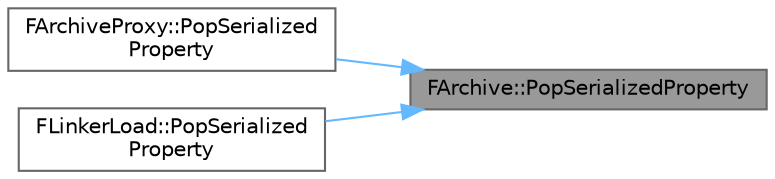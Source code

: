 digraph "FArchive::PopSerializedProperty"
{
 // INTERACTIVE_SVG=YES
 // LATEX_PDF_SIZE
  bgcolor="transparent";
  edge [fontname=Helvetica,fontsize=10,labelfontname=Helvetica,labelfontsize=10];
  node [fontname=Helvetica,fontsize=10,shape=box,height=0.2,width=0.4];
  rankdir="RL";
  Node1 [id="Node000001",label="FArchive::PopSerializedProperty",height=0.2,width=0.4,color="gray40", fillcolor="grey60", style="filled", fontcolor="black",tooltip="Pop a property that was previously being serialized off the property stack."];
  Node1 -> Node2 [id="edge1_Node000001_Node000002",dir="back",color="steelblue1",style="solid",tooltip=" "];
  Node2 [id="Node000002",label="FArchiveProxy::PopSerialized\lProperty",height=0.2,width=0.4,color="grey40", fillcolor="white", style="filled",URL="$d7/db8/classFArchiveProxy.html#a74a5f3538f67eaf6191c67c5e3618cdd",tooltip="Pops editor-only marker from the stack of currently serialized properties."];
  Node1 -> Node3 [id="edge2_Node000001_Node000003",dir="back",color="steelblue1",style="solid",tooltip=" "];
  Node3 [id="Node000003",label="FLinkerLoad::PopSerialized\lProperty",height=0.2,width=0.4,color="grey40", fillcolor="white", style="filled",URL="$d9/d6b/classFLinkerLoad.html#aea642d4fc4e556b01c1d3a726a0ae67e",tooltip="Pop a property that was previously being serialized off the property stack."];
}
